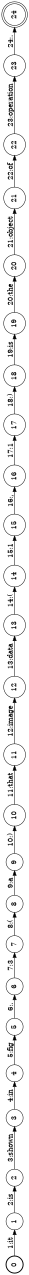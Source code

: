 digraph FST {
rankdir = LR;
size = "8.5,11";
label = "";
center = 1;
orientation = Landscape;
ranksep = "0.4";
nodesep = "0.25";
0 [label = "0", shape = circle, style = bold, fontsize = 14]
	0 -> 1 [label = "1:it", fontsize = 14];
1 [label = "1", shape = circle, style = solid, fontsize = 14]
	1 -> 2 [label = "2:is", fontsize = 14];
2 [label = "2", shape = circle, style = solid, fontsize = 14]
	2 -> 3 [label = "3:shown", fontsize = 14];
3 [label = "3", shape = circle, style = solid, fontsize = 14]
	3 -> 4 [label = "4:in", fontsize = 14];
4 [label = "4", shape = circle, style = solid, fontsize = 14]
	4 -> 5 [label = "5:fig", fontsize = 14];
5 [label = "5", shape = circle, style = solid, fontsize = 14]
	5 -> 6 [label = "6:.", fontsize = 14];
6 [label = "6", shape = circle, style = solid, fontsize = 14]
	6 -> 7 [label = "7:3", fontsize = 14];
7 [label = "7", shape = circle, style = solid, fontsize = 14]
	7 -> 8 [label = "8:(", fontsize = 14];
8 [label = "8", shape = circle, style = solid, fontsize = 14]
	8 -> 9 [label = "9:a", fontsize = 14];
9 [label = "9", shape = circle, style = solid, fontsize = 14]
	9 -> 10 [label = "10:)", fontsize = 14];
10 [label = "10", shape = circle, style = solid, fontsize = 14]
	10 -> 11 [label = "11:that", fontsize = 14];
11 [label = "11", shape = circle, style = solid, fontsize = 14]
	11 -> 12 [label = "12:image", fontsize = 14];
12 [label = "12", shape = circle, style = solid, fontsize = 14]
	12 -> 13 [label = "13:data", fontsize = 14];
13 [label = "13", shape = circle, style = solid, fontsize = 14]
	13 -> 14 [label = "14:(", fontsize = 14];
14 [label = "14", shape = circle, style = solid, fontsize = 14]
	14 -> 15 [label = "15:1", fontsize = 14];
15 [label = "15", shape = circle, style = solid, fontsize = 14]
	15 -> 16 [label = "16:,", fontsize = 14];
16 [label = "16", shape = circle, style = solid, fontsize = 14]
	16 -> 17 [label = "17:1", fontsize = 14];
17 [label = "17", shape = circle, style = solid, fontsize = 14]
	17 -> 18 [label = "18:)", fontsize = 14];
18 [label = "18", shape = circle, style = solid, fontsize = 14]
	18 -> 19 [label = "19:is", fontsize = 14];
19 [label = "19", shape = circle, style = solid, fontsize = 14]
	19 -> 20 [label = "20:the", fontsize = 14];
20 [label = "20", shape = circle, style = solid, fontsize = 14]
	20 -> 21 [label = "21:object", fontsize = 14];
21 [label = "21", shape = circle, style = solid, fontsize = 14]
	21 -> 22 [label = "22:of", fontsize = 14];
22 [label = "22", shape = circle, style = solid, fontsize = 14]
	22 -> 23 [label = "23:operation", fontsize = 14];
23 [label = "23", shape = circle, style = solid, fontsize = 14]
	23 -> 24 [label = "24:.", fontsize = 14];
24 [label = "24", shape = doublecircle, style = solid, fontsize = 14]
}
